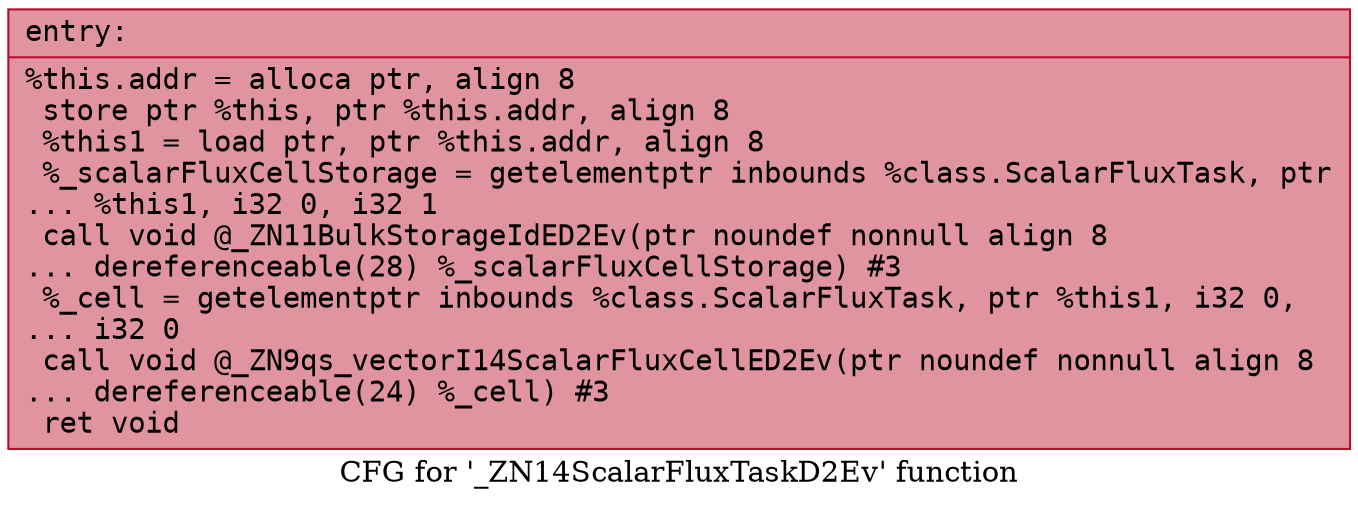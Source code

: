 digraph "CFG for '_ZN14ScalarFluxTaskD2Ev' function" {
	label="CFG for '_ZN14ScalarFluxTaskD2Ev' function";

	Node0x556c3c807370 [shape=record,color="#b70d28ff", style=filled, fillcolor="#b70d2870" fontname="Courier",label="{entry:\l|  %this.addr = alloca ptr, align 8\l  store ptr %this, ptr %this.addr, align 8\l  %this1 = load ptr, ptr %this.addr, align 8\l  %_scalarFluxCellStorage = getelementptr inbounds %class.ScalarFluxTask, ptr\l... %this1, i32 0, i32 1\l  call void @_ZN11BulkStorageIdED2Ev(ptr noundef nonnull align 8\l... dereferenceable(28) %_scalarFluxCellStorage) #3\l  %_cell = getelementptr inbounds %class.ScalarFluxTask, ptr %this1, i32 0,\l... i32 0\l  call void @_ZN9qs_vectorI14ScalarFluxCellED2Ev(ptr noundef nonnull align 8\l... dereferenceable(24) %_cell) #3\l  ret void\l}"];
}
